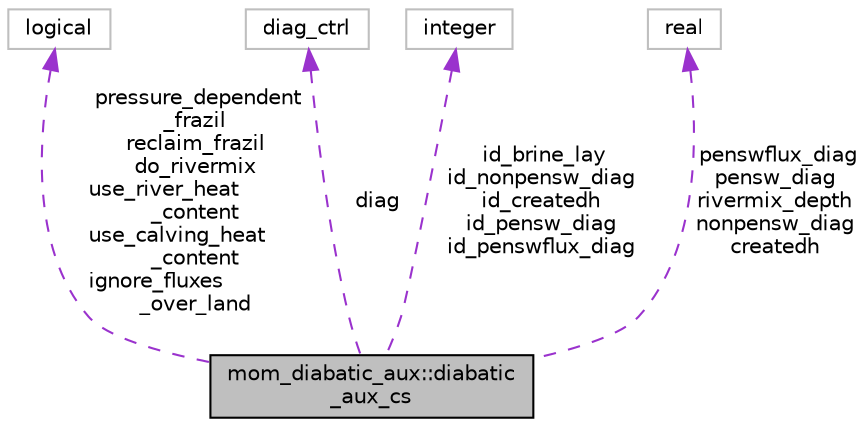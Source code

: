 digraph "mom_diabatic_aux::diabatic_aux_cs"
{
 // INTERACTIVE_SVG=YES
 // LATEX_PDF_SIZE
  edge [fontname="Helvetica",fontsize="10",labelfontname="Helvetica",labelfontsize="10"];
  node [fontname="Helvetica",fontsize="10",shape=record];
  Node1 [label="mom_diabatic_aux::diabatic\l_aux_cs",height=0.2,width=0.4,color="black", fillcolor="grey75", style="filled", fontcolor="black",tooltip="Control structure for diabatic_aux."];
  Node2 -> Node1 [dir="back",color="darkorchid3",fontsize="10",style="dashed",label=" pressure_dependent\l_frazil\nreclaim_frazil\ndo_rivermix\nuse_river_heat\l_content\nuse_calving_heat\l_content\nignore_fluxes\l_over_land" ,fontname="Helvetica"];
  Node2 [label="logical",height=0.2,width=0.4,color="grey75", fillcolor="white", style="filled",tooltip=" "];
  Node3 -> Node1 [dir="back",color="darkorchid3",fontsize="10",style="dashed",label=" diag" ,fontname="Helvetica"];
  Node3 [label="diag_ctrl",height=0.2,width=0.4,color="grey75", fillcolor="white", style="filled",tooltip=" "];
  Node4 -> Node1 [dir="back",color="darkorchid3",fontsize="10",style="dashed",label=" id_brine_lay\nid_nonpensw_diag\nid_createdh\nid_pensw_diag\nid_penswflux_diag" ,fontname="Helvetica"];
  Node4 [label="integer",height=0.2,width=0.4,color="grey75", fillcolor="white", style="filled",tooltip=" "];
  Node5 -> Node1 [dir="back",color="darkorchid3",fontsize="10",style="dashed",label=" penswflux_diag\npensw_diag\nrivermix_depth\nnonpensw_diag\ncreatedh" ,fontname="Helvetica"];
  Node5 [label="real",height=0.2,width=0.4,color="grey75", fillcolor="white", style="filled",tooltip=" "];
}
